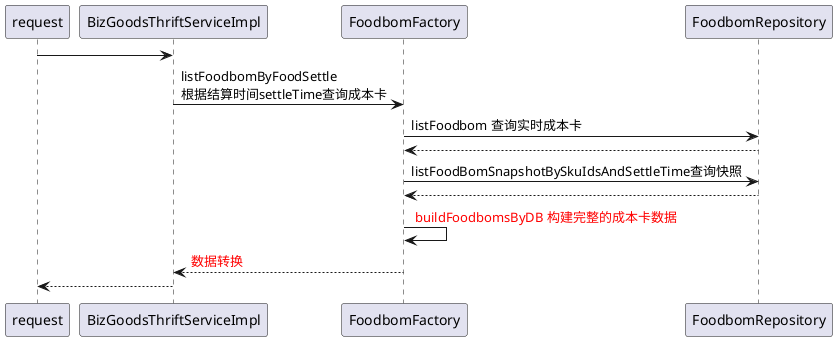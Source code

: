 @startuml
' 检查是否使用物品下单位列表
participant request as req
participant BizGoodsThriftServiceImpl as thrift
req -> thrift


thrift -> FoodbomFactory : listFoodbomByFoodSettle\n根据结算时间settleTime查询成本卡
FoodbomFactory -> FoodbomRepository : listFoodbom 查询实时成本卡
FoodbomRepository --> FoodbomFactory
FoodbomFactory -> FoodbomRepository : listFoodBomSnapshotBySkuIdsAndSettleTime查询快照
FoodbomRepository --> FoodbomFactory
FoodbomFactory -> FoodbomFactory : <color:red> buildFoodbomsByDB 构建完整的成本卡数据
FoodbomFactory --> thrift : <color:red>数据转换


thrift --> req
@enduml

